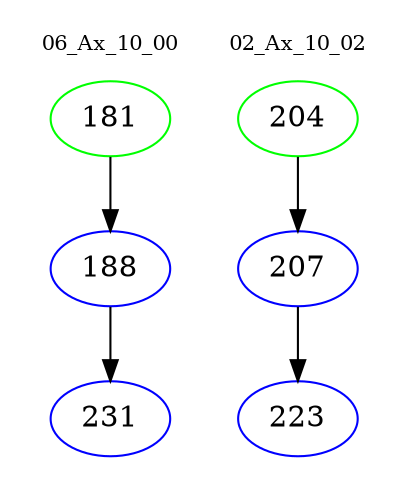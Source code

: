 digraph{
subgraph cluster_0 {
color = white
label = "06_Ax_10_00";
fontsize=10;
T0_181 [label="181", color="green"]
T0_181 -> T0_188 [color="black"]
T0_188 [label="188", color="blue"]
T0_188 -> T0_231 [color="black"]
T0_231 [label="231", color="blue"]
}
subgraph cluster_1 {
color = white
label = "02_Ax_10_02";
fontsize=10;
T1_204 [label="204", color="green"]
T1_204 -> T1_207 [color="black"]
T1_207 [label="207", color="blue"]
T1_207 -> T1_223 [color="black"]
T1_223 [label="223", color="blue"]
}
}
